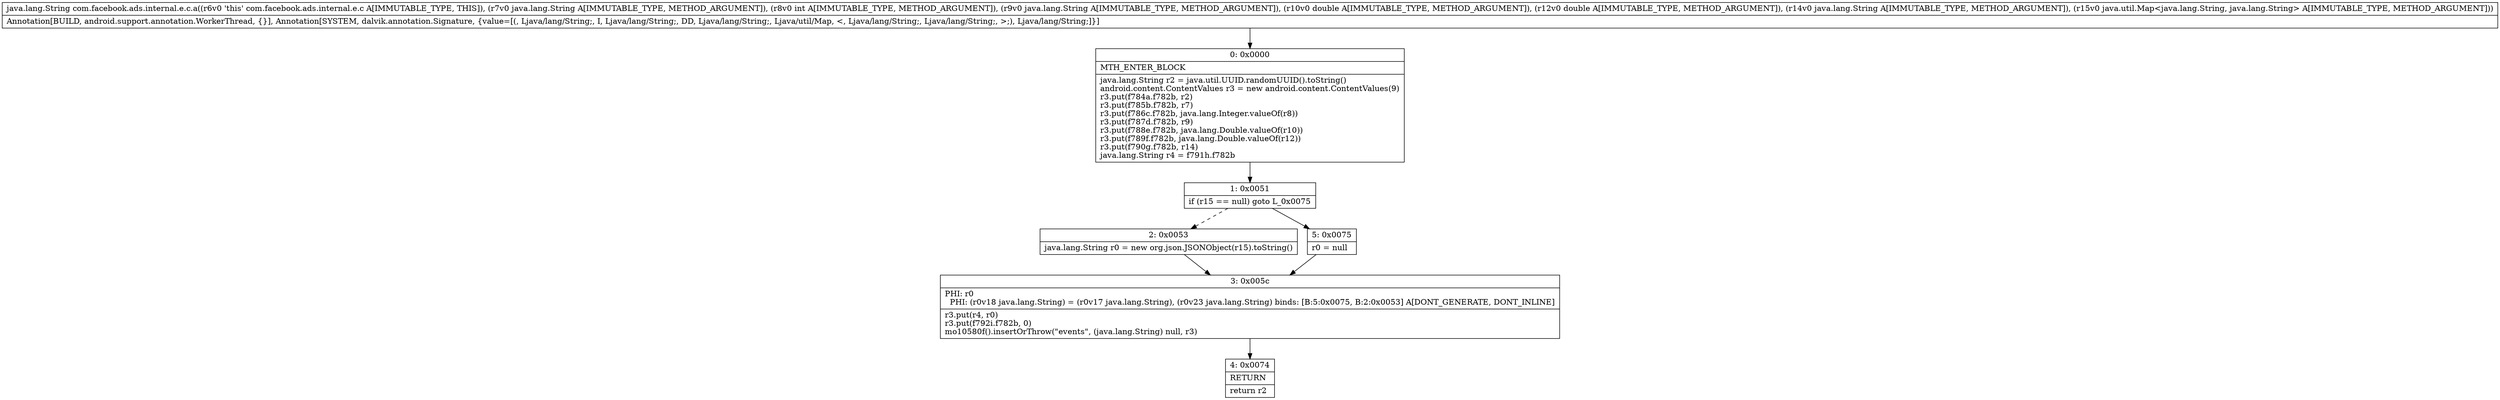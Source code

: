digraph "CFG forcom.facebook.ads.internal.e.c.a(Ljava\/lang\/String;ILjava\/lang\/String;DDLjava\/lang\/String;Ljava\/util\/Map;)Ljava\/lang\/String;" {
Node_0 [shape=record,label="{0\:\ 0x0000|MTH_ENTER_BLOCK\l|java.lang.String r2 = java.util.UUID.randomUUID().toString()\landroid.content.ContentValues r3 = new android.content.ContentValues(9)\lr3.put(f784a.f782b, r2)\lr3.put(f785b.f782b, r7)\lr3.put(f786c.f782b, java.lang.Integer.valueOf(r8))\lr3.put(f787d.f782b, r9)\lr3.put(f788e.f782b, java.lang.Double.valueOf(r10))\lr3.put(f789f.f782b, java.lang.Double.valueOf(r12))\lr3.put(f790g.f782b, r14)\ljava.lang.String r4 = f791h.f782b\l}"];
Node_1 [shape=record,label="{1\:\ 0x0051|if (r15 == null) goto L_0x0075\l}"];
Node_2 [shape=record,label="{2\:\ 0x0053|java.lang.String r0 = new org.json.JSONObject(r15).toString()\l}"];
Node_3 [shape=record,label="{3\:\ 0x005c|PHI: r0 \l  PHI: (r0v18 java.lang.String) = (r0v17 java.lang.String), (r0v23 java.lang.String) binds: [B:5:0x0075, B:2:0x0053] A[DONT_GENERATE, DONT_INLINE]\l|r3.put(r4, r0)\lr3.put(f792i.f782b, 0)\lmo10580f().insertOrThrow(\"events\", (java.lang.String) null, r3)\l}"];
Node_4 [shape=record,label="{4\:\ 0x0074|RETURN\l|return r2\l}"];
Node_5 [shape=record,label="{5\:\ 0x0075|r0 = null\l}"];
MethodNode[shape=record,label="{java.lang.String com.facebook.ads.internal.e.c.a((r6v0 'this' com.facebook.ads.internal.e.c A[IMMUTABLE_TYPE, THIS]), (r7v0 java.lang.String A[IMMUTABLE_TYPE, METHOD_ARGUMENT]), (r8v0 int A[IMMUTABLE_TYPE, METHOD_ARGUMENT]), (r9v0 java.lang.String A[IMMUTABLE_TYPE, METHOD_ARGUMENT]), (r10v0 double A[IMMUTABLE_TYPE, METHOD_ARGUMENT]), (r12v0 double A[IMMUTABLE_TYPE, METHOD_ARGUMENT]), (r14v0 java.lang.String A[IMMUTABLE_TYPE, METHOD_ARGUMENT]), (r15v0 java.util.Map\<java.lang.String, java.lang.String\> A[IMMUTABLE_TYPE, METHOD_ARGUMENT]))  | Annotation[BUILD, android.support.annotation.WorkerThread, \{\}], Annotation[SYSTEM, dalvik.annotation.Signature, \{value=[(, Ljava\/lang\/String;, I, Ljava\/lang\/String;, DD, Ljava\/lang\/String;, Ljava\/util\/Map, \<, Ljava\/lang\/String;, Ljava\/lang\/String;, \>;), Ljava\/lang\/String;]\}]\l}"];
MethodNode -> Node_0;
Node_0 -> Node_1;
Node_1 -> Node_2[style=dashed];
Node_1 -> Node_5;
Node_2 -> Node_3;
Node_3 -> Node_4;
Node_5 -> Node_3;
}

